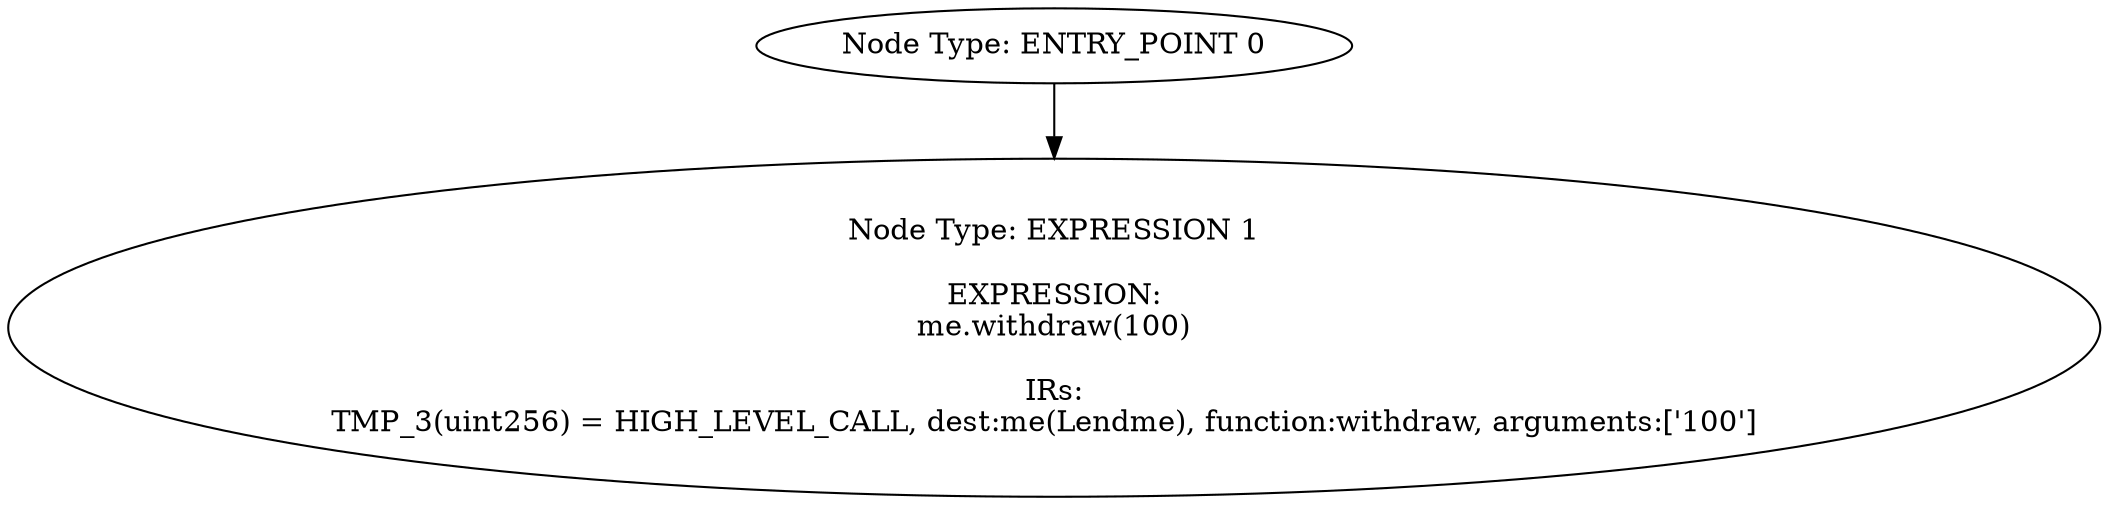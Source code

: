 digraph{
0[label="Node Type: ENTRY_POINT 0
"];
0->1;
1[label="Node Type: EXPRESSION 1

EXPRESSION:
me.withdraw(100)

IRs:
TMP_3(uint256) = HIGH_LEVEL_CALL, dest:me(Lendme), function:withdraw, arguments:['100']  "];
}
